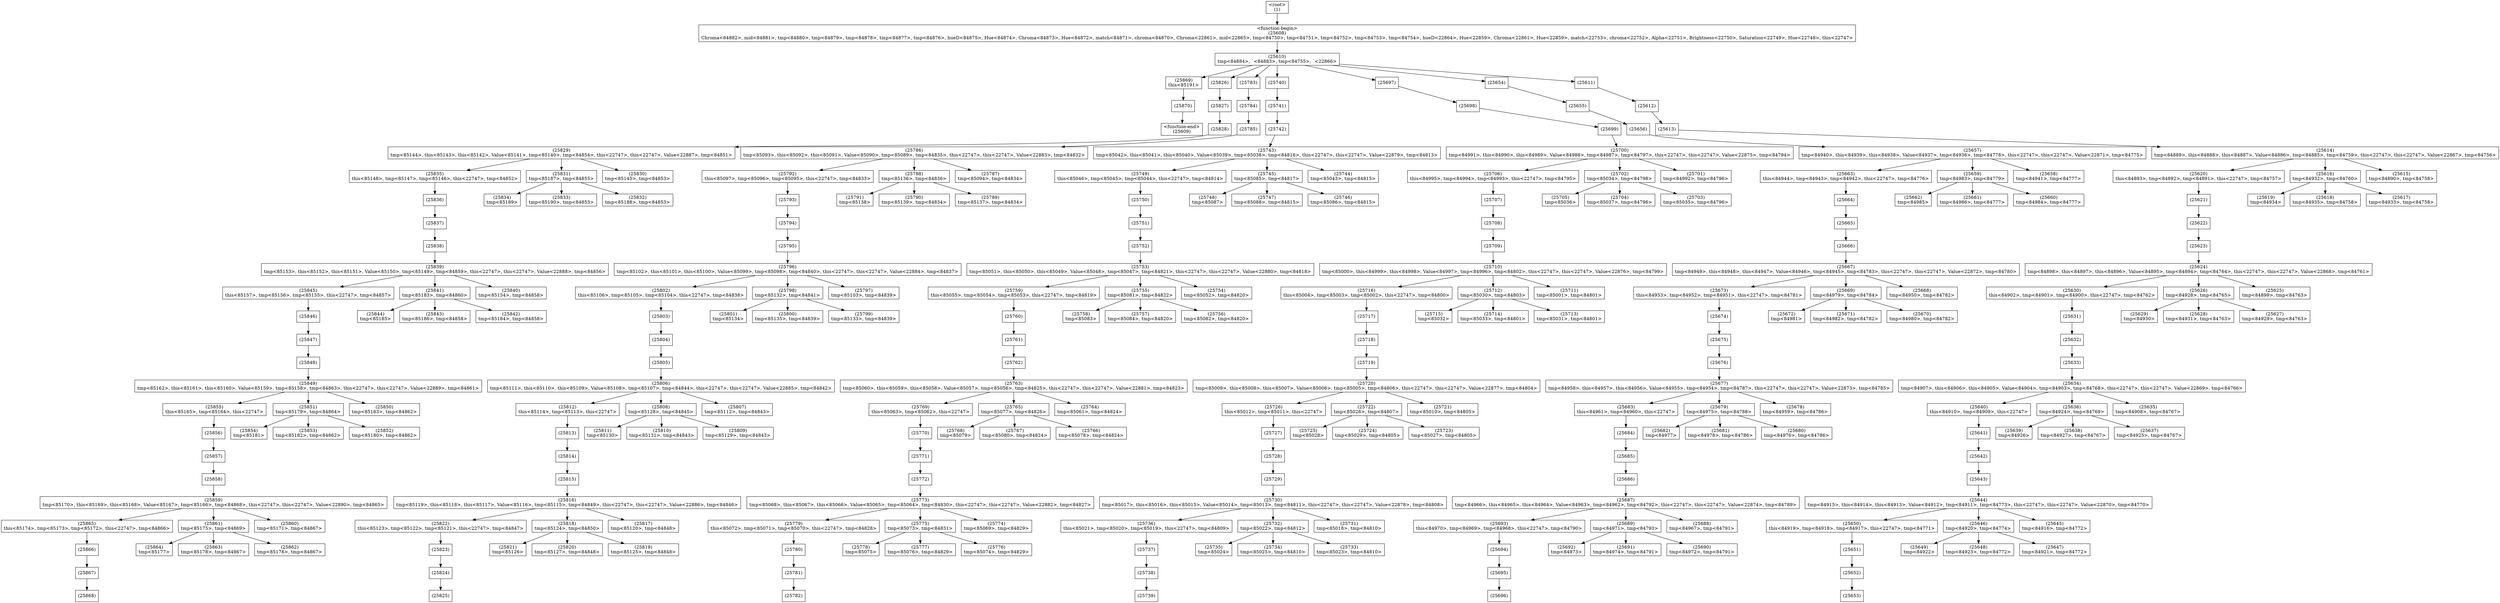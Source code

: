 digraph graphname {
n25870 [shape=box,label="(25870)"];
n25870 -> n25609;
n25869 [shape=box,label="(25869)\nthis<85191>"];
n25869 -> n25870;
n25868 [shape=box,label="(25868)"];
n25867 [shape=box,label="(25867)"];
n25867 -> n25868;
n25866 [shape=box,label="(25866)"];
n25866 -> n25867;
n25865 [shape=box,label="(25865)\nthis<85174>, tmp<85173>, tmp<85172>, this<22747>, tmp<84866>"];
n25865 -> n25866;
n25864 [shape=box,label="(25864)\ntmp<85177>"];
n25863 [shape=box,label="(25863)\ntmp<85178>, tmp<84867>"];
n25862 [shape=box,label="(25862)\ntmp<85176>, tmp<84867>"];
n25861 [shape=box,label="(25861)\ntmp<85175>, tmp<84869>"];
n25861 -> n25862;
n25861 -> n25864;
n25861 -> n25863;
n25860 [shape=box,label="(25860)\ntmp<85171>, tmp<84867>"];
n25859 [shape=box,label="(25859)\ntmp<85170>, this<85169>, this<85168>, Value<85167>, tmp<85166>, tmp<84868>, this<22747>, this<22747>, Value<22890>, tmp<84865>"];
n25859 -> n25860;
n25859 -> n25865;
n25859 -> n25861;
n25858 [shape=box,label="(25858)"];
n25858 -> n25859;
n25857 [shape=box,label="(25857)"];
n25857 -> n25858;
n25856 [shape=box,label="(25856)"];
n25856 -> n25857;
n25855 [shape=box,label="(25855)\nthis<85165>, tmp<85164>, this<22747>"];
n25855 -> n25856;
n25854 [shape=box,label="(25854)\ntmp<85181>"];
n25853 [shape=box,label="(25853)\ntmp<85182>, tmp<84862>"];
n25852 [shape=box,label="(25852)\ntmp<85180>, tmp<84862>"];
n25851 [shape=box,label="(25851)\ntmp<85179>, tmp<84864>"];
n25851 -> n25852;
n25851 -> n25854;
n25851 -> n25853;
n25850 [shape=box,label="(25850)\ntmp<85163>, tmp<84862>"];
n25849 [shape=box,label="(25849)\ntmp<85162>, this<85161>, this<85160>, Value<85159>, tmp<85158>, tmp<84863>, this<22747>, this<22747>, Value<22889>, tmp<84861>"];
n25849 -> n25850;
n25849 -> n25855;
n25849 -> n25851;
n25848 [shape=box,label="(25848)"];
n25848 -> n25849;
n25847 [shape=box,label="(25847)"];
n25847 -> n25848;
n25846 [shape=box,label="(25846)"];
n25846 -> n25847;
n25845 [shape=box,label="(25845)\nthis<85157>, tmp<85156>, tmp<85155>, this<22747>, tmp<84857>"];
n25845 -> n25846;
n25844 [shape=box,label="(25844)\ntmp<85185>"];
n25843 [shape=box,label="(25843)\ntmp<85186>, tmp<84858>"];
n25842 [shape=box,label="(25842)\ntmp<85184>, tmp<84858>"];
n25841 [shape=box,label="(25841)\ntmp<85183>, tmp<84860>"];
n25841 -> n25842;
n25841 -> n25844;
n25841 -> n25843;
n25840 [shape=box,label="(25840)\ntmp<85154>, tmp<84858>"];
n25839 [shape=box,label="(25839)\ntmp<85153>, this<85152>, this<85151>, Value<85150>, tmp<85149>, tmp<84859>, this<22747>, this<22747>, Value<22888>, tmp<84856>"];
n25839 -> n25840;
n25839 -> n25845;
n25839 -> n25841;
n25838 [shape=box,label="(25838)"];
n25838 -> n25839;
n25837 [shape=box,label="(25837)"];
n25837 -> n25838;
n25836 [shape=box,label="(25836)"];
n25836 -> n25837;
n25835 [shape=box,label="(25835)\nthis<85148>, tmp<85147>, tmp<85146>, this<22747>, tmp<84852>"];
n25835 -> n25836;
n25834 [shape=box,label="(25834)\ntmp<85189>"];
n25833 [shape=box,label="(25833)\ntmp<85190>, tmp<84853>"];
n25832 [shape=box,label="(25832)\ntmp<85188>, tmp<84853>"];
n25831 [shape=box,label="(25831)\ntmp<85187>, tmp<84855>"];
n25831 -> n25832;
n25831 -> n25834;
n25831 -> n25833;
n25830 [shape=box,label="(25830)\ntmp<85145>, tmp<84853>"];
n25829 [shape=box,label="(25829)\ntmp<85144>, this<85143>, this<85142>, Value<85141>, tmp<85140>, tmp<84854>, this<22747>, this<22747>, Value<22887>, tmp<84851>"];
n25829 -> n25830;
n25829 -> n25835;
n25829 -> n25831;
n25828 [shape=box,label="(25828)"];
n25828 -> n25829;
n25827 [shape=box,label="(25827)"];
n25827 -> n25828;
n25826 [shape=box,label="(25826)"];
n25826 -> n25827;
n25825 [shape=box,label="(25825)"];
n25824 [shape=box,label="(25824)"];
n25824 -> n25825;
n25823 [shape=box,label="(25823)"];
n25823 -> n25824;
n25822 [shape=box,label="(25822)\nthis<85123>, tmp<85122>, tmp<85121>, this<22747>, tmp<84847>"];
n25822 -> n25823;
n25821 [shape=box,label="(25821)\ntmp<85126>"];
n25820 [shape=box,label="(25820)\ntmp<85127>, tmp<84848>"];
n25819 [shape=box,label="(25819)\ntmp<85125>, tmp<84848>"];
n25818 [shape=box,label="(25818)\ntmp<85124>, tmp<84850>"];
n25818 -> n25819;
n25818 -> n25821;
n25818 -> n25820;
n25817 [shape=box,label="(25817)\ntmp<85120>, tmp<84848>"];
n25816 [shape=box,label="(25816)\ntmp<85119>, this<85118>, this<85117>, Value<85116>, tmp<85115>, tmp<84849>, this<22747>, this<22747>, Value<22886>, tmp<84846>"];
n25816 -> n25817;
n25816 -> n25822;
n25816 -> n25818;
n25815 [shape=box,label="(25815)"];
n25815 -> n25816;
n25814 [shape=box,label="(25814)"];
n25814 -> n25815;
n25813 [shape=box,label="(25813)"];
n25813 -> n25814;
n25812 [shape=box,label="(25812)\nthis<85114>, tmp<85113>, this<22747>"];
n25812 -> n25813;
n25811 [shape=box,label="(25811)\ntmp<85130>"];
n25810 [shape=box,label="(25810)\ntmp<85131>, tmp<84843>"];
n25809 [shape=box,label="(25809)\ntmp<85129>, tmp<84843>"];
n25808 [shape=box,label="(25808)\ntmp<85128>, tmp<84845>"];
n25808 -> n25809;
n25808 -> n25811;
n25808 -> n25810;
n25807 [shape=box,label="(25807)\ntmp<85112>, tmp<84843>"];
n25806 [shape=box,label="(25806)\ntmp<85111>, this<85110>, this<85109>, Value<85108>, tmp<85107>, tmp<84844>, this<22747>, this<22747>, Value<22885>, tmp<84842>"];
n25806 -> n25807;
n25806 -> n25812;
n25806 -> n25808;
n25805 [shape=box,label="(25805)"];
n25805 -> n25806;
n25804 [shape=box,label="(25804)"];
n25804 -> n25805;
n25803 [shape=box,label="(25803)"];
n25803 -> n25804;
n25802 [shape=box,label="(25802)\nthis<85106>, tmp<85105>, tmp<85104>, this<22747>, tmp<84838>"];
n25802 -> n25803;
n25801 [shape=box,label="(25801)\ntmp<85134>"];
n25800 [shape=box,label="(25800)\ntmp<85135>, tmp<84839>"];
n25799 [shape=box,label="(25799)\ntmp<85133>, tmp<84839>"];
n25798 [shape=box,label="(25798)\ntmp<85132>, tmp<84841>"];
n25798 -> n25799;
n25798 -> n25801;
n25798 -> n25800;
n25797 [shape=box,label="(25797)\ntmp<85103>, tmp<84839>"];
n25796 [shape=box,label="(25796)\ntmp<85102>, this<85101>, this<85100>, Value<85099>, tmp<85098>, tmp<84840>, this<22747>, this<22747>, Value<22884>, tmp<84837>"];
n25796 -> n25797;
n25796 -> n25802;
n25796 -> n25798;
n25795 [shape=box,label="(25795)"];
n25795 -> n25796;
n25794 [shape=box,label="(25794)"];
n25794 -> n25795;
n25793 [shape=box,label="(25793)"];
n25793 -> n25794;
n25792 [shape=box,label="(25792)\nthis<85097>, tmp<85096>, tmp<85095>, this<22747>, tmp<84833>"];
n25792 -> n25793;
n25791 [shape=box,label="(25791)\ntmp<85138>"];
n25790 [shape=box,label="(25790)\ntmp<85139>, tmp<84834>"];
n25789 [shape=box,label="(25789)\ntmp<85137>, tmp<84834>"];
n25788 [shape=box,label="(25788)\ntmp<85136>, tmp<84836>"];
n25788 -> n25789;
n25788 -> n25791;
n25788 -> n25790;
n25787 [shape=box,label="(25787)\ntmp<85094>, tmp<84834>"];
n25786 [shape=box,label="(25786)\ntmp<85093>, this<85092>, this<85091>, Value<85090>, tmp<85089>, tmp<84835>, this<22747>, this<22747>, Value<22883>, tmp<84832>"];
n25786 -> n25787;
n25786 -> n25792;
n25786 -> n25788;
n25785 [shape=box,label="(25785)"];
n25785 -> n25786;
n25784 [shape=box,label="(25784)"];
n25784 -> n25785;
n25783 [shape=box,label="(25783)"];
n25783 -> n25784;
n25782 [shape=box,label="(25782)"];
n25781 [shape=box,label="(25781)"];
n25781 -> n25782;
n25780 [shape=box,label="(25780)"];
n25780 -> n25781;
n25779 [shape=box,label="(25779)\nthis<85072>, tmp<85071>, tmp<85070>, this<22747>, tmp<84828>"];
n25779 -> n25780;
n25778 [shape=box,label="(25778)\ntmp<85075>"];
n25777 [shape=box,label="(25777)\ntmp<85076>, tmp<84829>"];
n25776 [shape=box,label="(25776)\ntmp<85074>, tmp<84829>"];
n25775 [shape=box,label="(25775)\ntmp<85073>, tmp<84831>"];
n25775 -> n25776;
n25775 -> n25778;
n25775 -> n25777;
n25774 [shape=box,label="(25774)\ntmp<85069>, tmp<84829>"];
n25773 [shape=box,label="(25773)\ntmp<85068>, this<85067>, this<85066>, Value<85065>, tmp<85064>, tmp<84830>, this<22747>, this<22747>, Value<22882>, tmp<84827>"];
n25773 -> n25774;
n25773 -> n25779;
n25773 -> n25775;
n25772 [shape=box,label="(25772)"];
n25772 -> n25773;
n25771 [shape=box,label="(25771)"];
n25771 -> n25772;
n25770 [shape=box,label="(25770)"];
n25770 -> n25771;
n25769 [shape=box,label="(25769)\nthis<85063>, tmp<85062>, this<22747>"];
n25769 -> n25770;
n25768 [shape=box,label="(25768)\ntmp<85079>"];
n25767 [shape=box,label="(25767)\ntmp<85080>, tmp<84824>"];
n25766 [shape=box,label="(25766)\ntmp<85078>, tmp<84824>"];
n25765 [shape=box,label="(25765)\ntmp<85077>, tmp<84826>"];
n25765 -> n25766;
n25765 -> n25768;
n25765 -> n25767;
n25764 [shape=box,label="(25764)\ntmp<85061>, tmp<84824>"];
n25763 [shape=box,label="(25763)\ntmp<85060>, this<85059>, this<85058>, Value<85057>, tmp<85056>, tmp<84825>, this<22747>, this<22747>, Value<22881>, tmp<84823>"];
n25763 -> n25764;
n25763 -> n25769;
n25763 -> n25765;
n25762 [shape=box,label="(25762)"];
n25762 -> n25763;
n25761 [shape=box,label="(25761)"];
n25761 -> n25762;
n25760 [shape=box,label="(25760)"];
n25760 -> n25761;
n25759 [shape=box,label="(25759)\nthis<85055>, tmp<85054>, tmp<85053>, this<22747>, tmp<84819>"];
n25759 -> n25760;
n25758 [shape=box,label="(25758)\ntmp<85083>"];
n25757 [shape=box,label="(25757)\ntmp<85084>, tmp<84820>"];
n25756 [shape=box,label="(25756)\ntmp<85082>, tmp<84820>"];
n25755 [shape=box,label="(25755)\ntmp<85081>, tmp<84822>"];
n25755 -> n25756;
n25755 -> n25758;
n25755 -> n25757;
n25754 [shape=box,label="(25754)\ntmp<85052>, tmp<84820>"];
n25753 [shape=box,label="(25753)\ntmp<85051>, this<85050>, this<85049>, Value<85048>, tmp<85047>, tmp<84821>, this<22747>, this<22747>, Value<22880>, tmp<84818>"];
n25753 -> n25754;
n25753 -> n25759;
n25753 -> n25755;
n25752 [shape=box,label="(25752)"];
n25752 -> n25753;
n25751 [shape=box,label="(25751)"];
n25751 -> n25752;
n25750 [shape=box,label="(25750)"];
n25750 -> n25751;
n25749 [shape=box,label="(25749)\nthis<85046>, tmp<85045>, tmp<85044>, this<22747>, tmp<84814>"];
n25749 -> n25750;
n25748 [shape=box,label="(25748)\ntmp<85087>"];
n25747 [shape=box,label="(25747)\ntmp<85088>, tmp<84815>"];
n25746 [shape=box,label="(25746)\ntmp<85086>, tmp<84815>"];
n25745 [shape=box,label="(25745)\ntmp<85085>, tmp<84817>"];
n25745 -> n25746;
n25745 -> n25748;
n25745 -> n25747;
n25744 [shape=box,label="(25744)\ntmp<85043>, tmp<84815>"];
n25743 [shape=box,label="(25743)\ntmp<85042>, this<85041>, this<85040>, Value<85039>, tmp<85038>, tmp<84816>, this<22747>, this<22747>, Value<22879>, tmp<84813>"];
n25743 -> n25744;
n25743 -> n25749;
n25743 -> n25745;
n25742 [shape=box,label="(25742)"];
n25742 -> n25743;
n25741 [shape=box,label="(25741)"];
n25741 -> n25742;
n25740 [shape=box,label="(25740)"];
n25740 -> n25741;
n25739 [shape=box,label="(25739)"];
n25738 [shape=box,label="(25738)"];
n25738 -> n25739;
n25737 [shape=box,label="(25737)"];
n25737 -> n25738;
n25736 [shape=box,label="(25736)\nthis<85021>, tmp<85020>, tmp<85019>, this<22747>, tmp<84809>"];
n25736 -> n25737;
n25735 [shape=box,label="(25735)\ntmp<85024>"];
n25734 [shape=box,label="(25734)\ntmp<85025>, tmp<84810>"];
n25733 [shape=box,label="(25733)\ntmp<85023>, tmp<84810>"];
n25732 [shape=box,label="(25732)\ntmp<85022>, tmp<84812>"];
n25732 -> n25733;
n25732 -> n25735;
n25732 -> n25734;
n25731 [shape=box,label="(25731)\ntmp<85018>, tmp<84810>"];
n25730 [shape=box,label="(25730)\ntmp<85017>, this<85016>, this<85015>, Value<85014>, tmp<85013>, tmp<84811>, this<22747>, this<22747>, Value<22878>, tmp<84808>"];
n25730 -> n25731;
n25730 -> n25736;
n25730 -> n25732;
n25729 [shape=box,label="(25729)"];
n25729 -> n25730;
n25728 [shape=box,label="(25728)"];
n25728 -> n25729;
n25727 [shape=box,label="(25727)"];
n25727 -> n25728;
n25726 [shape=box,label="(25726)\nthis<85012>, tmp<85011>, this<22747>"];
n25726 -> n25727;
n25725 [shape=box,label="(25725)\ntmp<85028>"];
n25724 [shape=box,label="(25724)\ntmp<85029>, tmp<84805>"];
n25723 [shape=box,label="(25723)\ntmp<85027>, tmp<84805>"];
n25722 [shape=box,label="(25722)\ntmp<85026>, tmp<84807>"];
n25722 -> n25723;
n25722 -> n25725;
n25722 -> n25724;
n25721 [shape=box,label="(25721)\ntmp<85010>, tmp<84805>"];
n25720 [shape=box,label="(25720)\ntmp<85009>, this<85008>, this<85007>, Value<85006>, tmp<85005>, tmp<84806>, this<22747>, this<22747>, Value<22877>, tmp<84804>"];
n25720 -> n25721;
n25720 -> n25726;
n25720 -> n25722;
n25719 [shape=box,label="(25719)"];
n25719 -> n25720;
n25718 [shape=box,label="(25718)"];
n25718 -> n25719;
n25717 [shape=box,label="(25717)"];
n25717 -> n25718;
n25716 [shape=box,label="(25716)\nthis<85004>, tmp<85003>, tmp<85002>, this<22747>, tmp<84800>"];
n25716 -> n25717;
n25715 [shape=box,label="(25715)\ntmp<85032>"];
n25714 [shape=box,label="(25714)\ntmp<85033>, tmp<84801>"];
n25713 [shape=box,label="(25713)\ntmp<85031>, tmp<84801>"];
n25712 [shape=box,label="(25712)\ntmp<85030>, tmp<84803>"];
n25712 -> n25713;
n25712 -> n25715;
n25712 -> n25714;
n25711 [shape=box,label="(25711)\ntmp<85001>, tmp<84801>"];
n25710 [shape=box,label="(25710)\ntmp<85000>, this<84999>, this<84998>, Value<84997>, tmp<84996>, tmp<84802>, this<22747>, this<22747>, Value<22876>, tmp<84799>"];
n25710 -> n25711;
n25710 -> n25716;
n25710 -> n25712;
n25709 [shape=box,label="(25709)"];
n25709 -> n25710;
n25708 [shape=box,label="(25708)"];
n25708 -> n25709;
n25707 [shape=box,label="(25707)"];
n25707 -> n25708;
n25706 [shape=box,label="(25706)\nthis<84995>, tmp<84994>, tmp<84993>, this<22747>, tmp<84795>"];
n25706 -> n25707;
n25705 [shape=box,label="(25705)\ntmp<85036>"];
n25704 [shape=box,label="(25704)\ntmp<85037>, tmp<84796>"];
n25703 [shape=box,label="(25703)\ntmp<85035>, tmp<84796>"];
n25702 [shape=box,label="(25702)\ntmp<85034>, tmp<84798>"];
n25702 -> n25703;
n25702 -> n25705;
n25702 -> n25704;
n25701 [shape=box,label="(25701)\ntmp<84992>, tmp<84796>"];
n25700 [shape=box,label="(25700)\ntmp<84991>, this<84990>, this<84989>, Value<84988>, tmp<84987>, tmp<84797>, this<22747>, this<22747>, Value<22875>, tmp<84794>"];
n25700 -> n25701;
n25700 -> n25706;
n25700 -> n25702;
n25699 [shape=box,label="(25699)"];
n25699 -> n25700;
n25698 [shape=box,label="(25698)"];
n25698 -> n25699;
n25697 [shape=box,label="(25697)"];
n25697 -> n25698;
n25696 [shape=box,label="(25696)"];
n25695 [shape=box,label="(25695)"];
n25695 -> n25696;
n25694 [shape=box,label="(25694)"];
n25694 -> n25695;
n25693 [shape=box,label="(25693)\nthis<84970>, tmp<84969>, tmp<84968>, this<22747>, tmp<84790>"];
n25693 -> n25694;
n25692 [shape=box,label="(25692)\ntmp<84973>"];
n25691 [shape=box,label="(25691)\ntmp<84974>, tmp<84791>"];
n25690 [shape=box,label="(25690)\ntmp<84972>, tmp<84791>"];
n25689 [shape=box,label="(25689)\ntmp<84971>, tmp<84793>"];
n25689 -> n25690;
n25689 -> n25692;
n25689 -> n25691;
n25688 [shape=box,label="(25688)\ntmp<84967>, tmp<84791>"];
n25687 [shape=box,label="(25687)\ntmp<84966>, this<84965>, this<84964>, Value<84963>, tmp<84962>, tmp<84792>, this<22747>, this<22747>, Value<22874>, tmp<84789>"];
n25687 -> n25688;
n25687 -> n25693;
n25687 -> n25689;
n25686 [shape=box,label="(25686)"];
n25686 -> n25687;
n25685 [shape=box,label="(25685)"];
n25685 -> n25686;
n25684 [shape=box,label="(25684)"];
n25684 -> n25685;
n25683 [shape=box,label="(25683)\nthis<84961>, tmp<84960>, this<22747>"];
n25683 -> n25684;
n25682 [shape=box,label="(25682)\ntmp<84977>"];
n25681 [shape=box,label="(25681)\ntmp<84978>, tmp<84786>"];
n25680 [shape=box,label="(25680)\ntmp<84976>, tmp<84786>"];
n25679 [shape=box,label="(25679)\ntmp<84975>, tmp<84788>"];
n25679 -> n25680;
n25679 -> n25682;
n25679 -> n25681;
n25678 [shape=box,label="(25678)\ntmp<84959>, tmp<84786>"];
n25677 [shape=box,label="(25677)\ntmp<84958>, this<84957>, this<84956>, Value<84955>, tmp<84954>, tmp<84787>, this<22747>, this<22747>, Value<22873>, tmp<84785>"];
n25677 -> n25678;
n25677 -> n25683;
n25677 -> n25679;
n25676 [shape=box,label="(25676)"];
n25676 -> n25677;
n25675 [shape=box,label="(25675)"];
n25675 -> n25676;
n25674 [shape=box,label="(25674)"];
n25674 -> n25675;
n25673 [shape=box,label="(25673)\nthis<84953>, tmp<84952>, tmp<84951>, this<22747>, tmp<84781>"];
n25673 -> n25674;
n25672 [shape=box,label="(25672)\ntmp<84981>"];
n25671 [shape=box,label="(25671)\ntmp<84982>, tmp<84782>"];
n25670 [shape=box,label="(25670)\ntmp<84980>, tmp<84782>"];
n25669 [shape=box,label="(25669)\ntmp<84979>, tmp<84784>"];
n25669 -> n25670;
n25669 -> n25672;
n25669 -> n25671;
n25668 [shape=box,label="(25668)\ntmp<84950>, tmp<84782>"];
n25667 [shape=box,label="(25667)\ntmp<84949>, this<84948>, this<84947>, Value<84946>, tmp<84945>, tmp<84783>, this<22747>, this<22747>, Value<22872>, tmp<84780>"];
n25667 -> n25668;
n25667 -> n25673;
n25667 -> n25669;
n25666 [shape=box,label="(25666)"];
n25666 -> n25667;
n25665 [shape=box,label="(25665)"];
n25665 -> n25666;
n25664 [shape=box,label="(25664)"];
n25664 -> n25665;
n25663 [shape=box,label="(25663)\nthis<84944>, tmp<84943>, tmp<84942>, this<22747>, tmp<84776>"];
n25663 -> n25664;
n25662 [shape=box,label="(25662)\ntmp<84985>"];
n25661 [shape=box,label="(25661)\ntmp<84986>, tmp<84777>"];
n25660 [shape=box,label="(25660)\ntmp<84984>, tmp<84777>"];
n25659 [shape=box,label="(25659)\ntmp<84983>, tmp<84779>"];
n25659 -> n25660;
n25659 -> n25662;
n25659 -> n25661;
n25658 [shape=box,label="(25658)\ntmp<84941>, tmp<84777>"];
n25657 [shape=box,label="(25657)\ntmp<84940>, this<84939>, this<84938>, Value<84937>, tmp<84936>, tmp<84778>, this<22747>, this<22747>, Value<22871>, tmp<84775>"];
n25657 -> n25658;
n25657 -> n25663;
n25657 -> n25659;
n25656 [shape=box,label="(25656)"];
n25656 -> n25657;
n25655 [shape=box,label="(25655)"];
n25655 -> n25656;
n25654 [shape=box,label="(25654)"];
n25654 -> n25655;
n25653 [shape=box,label="(25653)"];
n25652 [shape=box,label="(25652)"];
n25652 -> n25653;
n25651 [shape=box,label="(25651)"];
n25651 -> n25652;
n25650 [shape=box,label="(25650)\nthis<84919>, tmp<84918>, tmp<84917>, this<22747>, tmp<84771>"];
n25650 -> n25651;
n25649 [shape=box,label="(25649)\ntmp<84922>"];
n25648 [shape=box,label="(25648)\ntmp<84923>, tmp<84772>"];
n25647 [shape=box,label="(25647)\ntmp<84921>, tmp<84772>"];
n25646 [shape=box,label="(25646)\ntmp<84920>, tmp<84774>"];
n25646 -> n25647;
n25646 -> n25649;
n25646 -> n25648;
n25645 [shape=box,label="(25645)\ntmp<84916>, tmp<84772>"];
n25644 [shape=box,label="(25644)\ntmp<84915>, this<84914>, this<84913>, Value<84912>, tmp<84911>, tmp<84773>, this<22747>, this<22747>, Value<22870>, tmp<84770>"];
n25644 -> n25645;
n25644 -> n25650;
n25644 -> n25646;
n25643 [shape=box,label="(25643)"];
n25643 -> n25644;
n25642 [shape=box,label="(25642)"];
n25642 -> n25643;
n25641 [shape=box,label="(25641)"];
n25641 -> n25642;
n25640 [shape=box,label="(25640)\nthis<84910>, tmp<84909>, this<22747>"];
n25640 -> n25641;
n25639 [shape=box,label="(25639)\ntmp<84926>"];
n25638 [shape=box,label="(25638)\ntmp<84927>, tmp<84767>"];
n25637 [shape=box,label="(25637)\ntmp<84925>, tmp<84767>"];
n25636 [shape=box,label="(25636)\ntmp<84924>, tmp<84769>"];
n25636 -> n25637;
n25636 -> n25639;
n25636 -> n25638;
n25635 [shape=box,label="(25635)\ntmp<84908>, tmp<84767>"];
n25634 [shape=box,label="(25634)\ntmp<84907>, this<84906>, this<84905>, Value<84904>, tmp<84903>, tmp<84768>, this<22747>, this<22747>, Value<22869>, tmp<84766>"];
n25634 -> n25635;
n25634 -> n25640;
n25634 -> n25636;
n25633 [shape=box,label="(25633)"];
n25633 -> n25634;
n25632 [shape=box,label="(25632)"];
n25632 -> n25633;
n25631 [shape=box,label="(25631)"];
n25631 -> n25632;
n25630 [shape=box,label="(25630)\nthis<84902>, tmp<84901>, tmp<84900>, this<22747>, tmp<84762>"];
n25630 -> n25631;
n25629 [shape=box,label="(25629)\ntmp<84930>"];
n25628 [shape=box,label="(25628)\ntmp<84931>, tmp<84763>"];
n25627 [shape=box,label="(25627)\ntmp<84929>, tmp<84763>"];
n25626 [shape=box,label="(25626)\ntmp<84928>, tmp<84765>"];
n25626 -> n25627;
n25626 -> n25629;
n25626 -> n25628;
n25625 [shape=box,label="(25625)\ntmp<84899>, tmp<84763>"];
n25624 [shape=box,label="(25624)\ntmp<84898>, this<84897>, this<84896>, Value<84895>, tmp<84894>, tmp<84764>, this<22747>, this<22747>, Value<22868>, tmp<84761>"];
n25624 -> n25625;
n25624 -> n25630;
n25624 -> n25626;
n25623 [shape=box,label="(25623)"];
n25623 -> n25624;
n25622 [shape=box,label="(25622)"];
n25622 -> n25623;
n25621 [shape=box,label="(25621)"];
n25621 -> n25622;
n25620 [shape=box,label="(25620)\nthis<84893>, tmp<84892>, tmp<84891>, this<22747>, tmp<84757>"];
n25620 -> n25621;
n25619 [shape=box,label="(25619)\ntmp<84934>"];
n25618 [shape=box,label="(25618)\ntmp<84935>, tmp<84758>"];
n25617 [shape=box,label="(25617)\ntmp<84933>, tmp<84758>"];
n25616 [shape=box,label="(25616)\ntmp<84932>, tmp<84760>"];
n25616 -> n25617;
n25616 -> n25619;
n25616 -> n25618;
n25615 [shape=box,label="(25615)\ntmp<84890>, tmp<84758>"];
n25614 [shape=box,label="(25614)\ntmp<84889>, this<84888>, this<84887>, Value<84886>, tmp<84885>, tmp<84759>, this<22747>, this<22747>, Value<22867>, tmp<84756>"];
n25614 -> n25615;
n25614 -> n25620;
n25614 -> n25616;
n25613 [shape=box,label="(25613)"];
n25613 -> n25614;
n25612 [shape=box,label="(25612)"];
n25612 -> n25613;
n25611 [shape=box,label="(25611)"];
n25611 -> n25612;
n25610 [shape=box,label="(25610)\ntmp<84884>, `<84883>, tmp<84755>, `<22866>"];
n25610 -> n25611;
n25610 -> n25654;
n25610 -> n25697;
n25610 -> n25740;
n25610 -> n25783;
n25610 -> n25826;
n25610 -> n25869;
n25609 [shape=box,label="<function-end>
(25609)"];
n25608 [shape=box,label="<function-begin>
(25608)\nChroma<84882>, mid<84881>, tmp<84880>, tmp<84879>, tmp<84878>, tmp<84877>, tmp<84876>, hueD<84875>, Hue<84874>, Chroma<84873>, Hue<84872>, match<84871>, chroma<84870>, Chroma<22861>, mid<22865>, tmp<84750>, tmp<84751>, tmp<84752>, tmp<84753>, tmp<84754>, hueD<22864>, Hue<22859>, Chroma<22861>, Hue<22859>, match<22753>, chroma<22752>, Alpha<22751>, Brightness<22750>, Saturation<22749>, Hue<22748>, this<22747>"];
n25608 -> n25610;
n1 [shape=box,label="<root>
(1)"];
n1 -> n25608;
}
